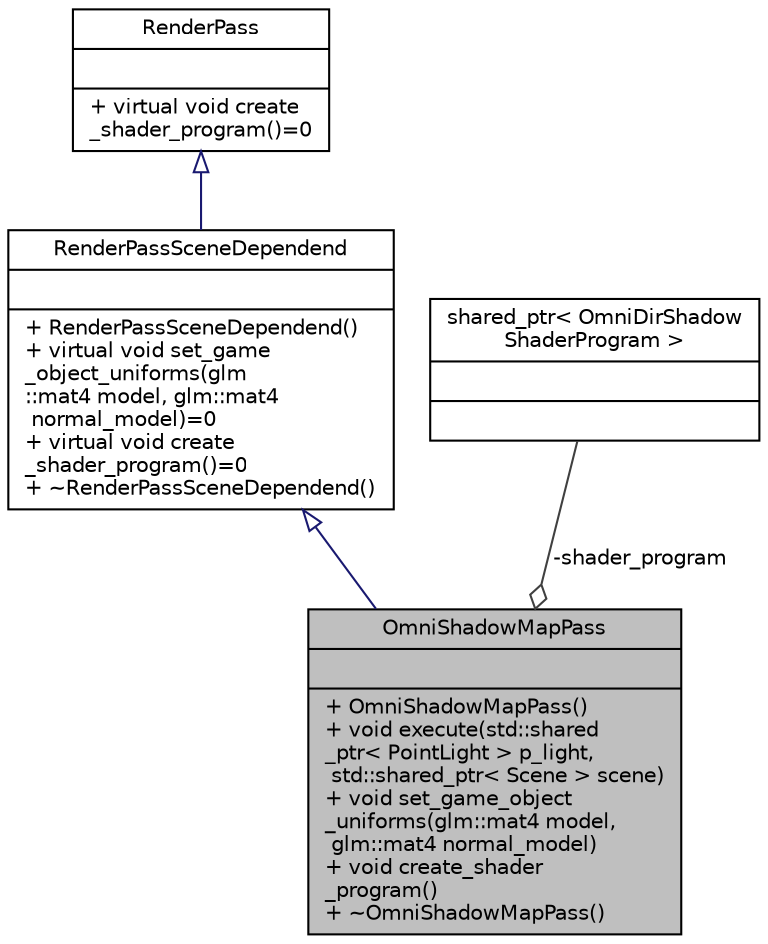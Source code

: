 digraph "OmniShadowMapPass"
{
 // INTERACTIVE_SVG=YES
 // LATEX_PDF_SIZE
  bgcolor="transparent";
  edge [fontname="Helvetica",fontsize="10",labelfontname="Helvetica",labelfontsize="10"];
  node [fontname="Helvetica",fontsize="10",shape=record];
  Node1 [label="{OmniShadowMapPass\n||+  OmniShadowMapPass()\l+ void execute(std::shared\l_ptr\< PointLight \> p_light,\l std::shared_ptr\< Scene \> scene)\l+ void set_game_object\l_uniforms(glm::mat4 model,\l glm::mat4 normal_model)\l+ void create_shader\l_program()\l+  ~OmniShadowMapPass()\l}",height=0.2,width=0.4,color="black", fillcolor="grey75", style="filled", fontcolor="black",tooltip=" "];
  Node2 -> Node1 [dir="back",color="midnightblue",fontsize="10",style="solid",arrowtail="onormal"];
  Node2 [label="{RenderPassSceneDependend\n||+  RenderPassSceneDependend()\l+ virtual void set_game\l_object_uniforms(glm\l::mat4 model, glm::mat4\l normal_model)=0\l+ virtual void create\l_shader_program()=0\l+  ~RenderPassSceneDependend()\l}",height=0.2,width=0.4,color="black",URL="$d0/d58/class_render_pass_scene_dependend.html",tooltip=" "];
  Node3 -> Node2 [dir="back",color="midnightblue",fontsize="10",style="solid",arrowtail="onormal"];
  Node3 [label="{RenderPass\n||+ virtual void create\l_shader_program()=0\l}",height=0.2,width=0.4,color="black",URL="$d8/d96/class_render_pass.html",tooltip=" "];
  Node4 -> Node1 [color="grey25",fontsize="10",style="solid",label=" -shader_program" ,arrowhead="odiamond"];
  Node4 [label="{shared_ptr\< OmniDirShadow\lShaderProgram \>\n||}",height=0.2,width=0.4,color="black",tooltip=" "];
}
